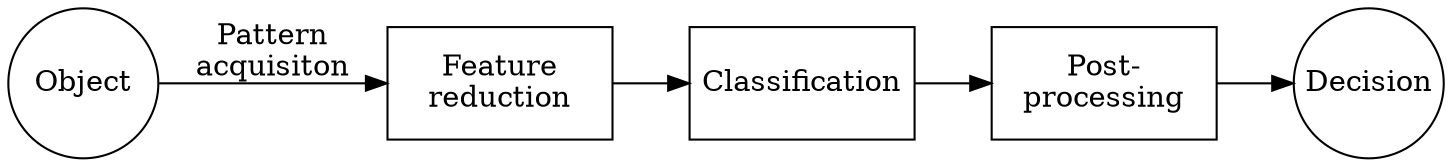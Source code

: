digraph G {
  rankdir = LR
  node[shape=circle color=black fillcolor=white fixedsize=true width=1]
  {
    object [label="Object"]
    decision [label="Decision"]
  }
  node[shape=rectangle height=.75 width=1.5]
  {
    featureExtraction [label="Feature\nreduction"]
    classification [label="Classification"]
    postprocessing [label="Post-\nprocessing"]
  }

  object -> featureExtraction [label="Pattern\nacquisiton"]

  featureExtraction -> classification -> postprocessing -> decision
}

